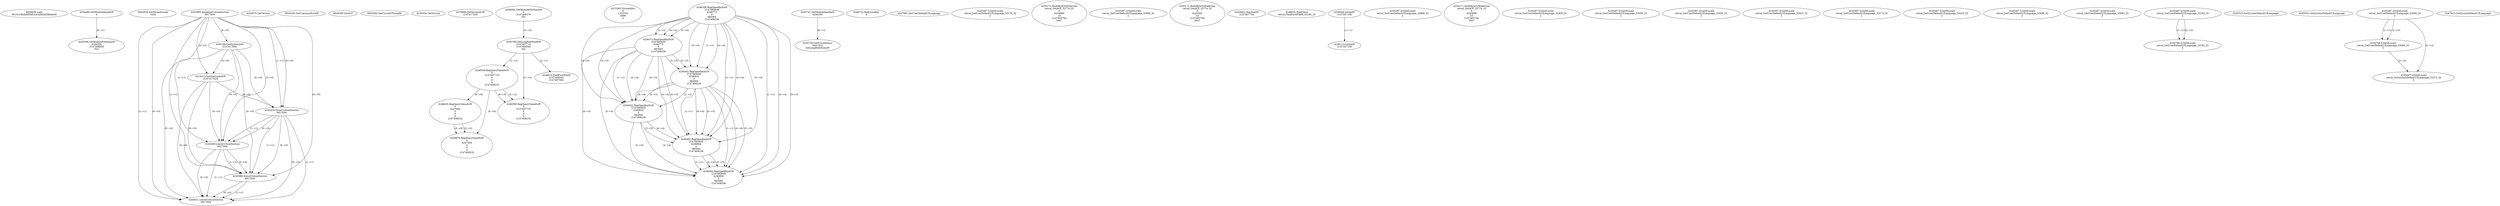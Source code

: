 // Global SCDG with merge call
digraph {
	0 [label="6850628.main
0015c1d92b6550f1e3c4582b03bbde04"]
	1 [label="4254480.GetModuleHandleW
0"]
	2 [label="6844434.SetThreadLocale
1024"]
	3 [label="4243965.InitializeCriticalSection
6917004"]
	4 [label="4243979.GetVersion
"]
	5 [label="4250188.GetSystemInfo
2147417660"]
	3 -> 5 [label="(0-->0)"]
	6 [label="6844540.GetCommandLineW
"]
	7 [label="4214413.GetStartupInfoW
2147417624"]
	3 -> 7 [label="(0-->0)"]
	5 -> 7 [label="(0-->0)"]
	8 [label="6844560.GetACP
"]
	9 [label="6844580.GetCurrentThreadId
"]
	10 [label="4250204.GetVersion
"]
	11 [label="4276690.GetVersionExW
2147417420"]
	12 [label="4243306.GetModuleFileNameW
4194304
2147408904
522"]
	1 -> 12 [label="(0-->1)"]
	13 [label="4248064.GetModuleFileNameW
0
2147408370
261"]
	14 [label="4215383.VirtualAlloc
0
1310704
4096
4"]
	15 [label="4246338.RegOpenKeyExW
2147483649
4246772
0
983065
2147408236"]
	16 [label="4245741.GetModuleHandleW
4246160"]
	17 [label="4245758.GetProcAddress
9441320
GetLongPathNameW"]
	16 -> 17 [label="(0-->1)"]
	18 [label="4245785.GetLongPathNameW
2147407710
2147406542
261"]
	13 -> 18 [label="(3-->3)"]
	19 [label="4246556.RegQueryValueExW
0
2147407710
0
0
0
2147408232"]
	18 -> 19 [label="(1-->2)"]
	20 [label="4246599.RegQueryValueExW
0
2147407710
0
0
0
2147408232"]
	18 -> 20 [label="(1-->2)"]
	19 -> 20 [label="(2-->2)"]
	19 -> 20 [label="(6-->6)"]
	21 [label="4246722.RegCloseKey
0"]
	22 [label="4247883.GetUserDefaultUILanguage
"]
	23 [label="4245418.EnterCriticalSection
6917004"]
	3 -> 23 [label="(1-->1)"]
	3 -> 23 [label="(0-->0)"]
	5 -> 23 [label="(0-->0)"]
	7 -> 23 [label="(0-->0)"]
	24 [label="4245469.LeaveCriticalSection
6917004"]
	3 -> 24 [label="(1-->1)"]
	23 -> 24 [label="(1-->1)"]
	3 -> 24 [label="(0-->0)"]
	5 -> 24 [label="(0-->0)"]
	7 -> 24 [label="(0-->0)"]
	23 -> 24 [label="(0-->0)"]
	25 [label="4245487.IsValidLocale
retval_GetUserDefaultUILanguage_33176_32
2"]
	26 [label="4250171.MultiByteToWideChar
retval_GetACP_32774_32
0
4243868
10
2147403704
2047"]
	27 [label="4246372.RegOpenKeyExW
2147483650
4246772
0
983065
2147408236"]
	15 -> 27 [label="(2-->2)"]
	15 -> 27 [label="(4-->4)"]
	15 -> 27 [label="(5-->5)"]
	28 [label="4246402.RegOpenKeyExW
2147483649
4246832
0
983065
2147408236"]
	15 -> 28 [label="(1-->1)"]
	15 -> 28 [label="(4-->4)"]
	27 -> 28 [label="(4-->4)"]
	15 -> 28 [label="(5-->5)"]
	27 -> 28 [label="(5-->5)"]
	29 [label="4246635.RegQueryValueExW
0
4247000
0
0
0
2147408232"]
	19 -> 29 [label="(6-->6)"]
	30 [label="4246676.RegQueryValueExW
0
4247000
0
0
0
2147408232"]
	29 -> 30 [label="(2-->2)"]
	19 -> 30 [label="(6-->6)"]
	29 -> 30 [label="(6-->6)"]
	31 [label="4245487.IsValidLocale
retval_GetUserDefaultUILanguage_32999_32
2"]
	32 [label="4250171.MultiByteToWideChar
retval_GetACP_32774_32
0
4243592
10
2147403704
2047"]
	33 [label="4245683.CharNextW
2147407716"]
	34 [label="4246014.FindFirstFileW
2147406542
2147407064"]
	18 -> 34 [label="(2-->1)"]
	35 [label="4246032.FindClose
retval_FindFirstFileW_33160_32"]
	36 [label="4246044.lstrlenW
2147407108"]
	37 [label="4246113.lstrlenW
2147407108"]
	36 -> 37 [label="(1-->1)"]
	38 [label="4246432.RegOpenKeyExW
2147483650
4246832
0
983065
2147408236"]
	27 -> 38 [label="(1-->1)"]
	28 -> 38 [label="(2-->2)"]
	15 -> 38 [label="(4-->4)"]
	27 -> 38 [label="(4-->4)"]
	28 -> 38 [label="(4-->4)"]
	15 -> 38 [label="(5-->5)"]
	27 -> 38 [label="(5-->5)"]
	28 -> 38 [label="(5-->5)"]
	39 [label="4246462.RegOpenKeyExW
2147483649
4246884
0
983065
2147408236"]
	15 -> 39 [label="(1-->1)"]
	28 -> 39 [label="(1-->1)"]
	15 -> 39 [label="(4-->4)"]
	27 -> 39 [label="(4-->4)"]
	28 -> 39 [label="(4-->4)"]
	38 -> 39 [label="(4-->4)"]
	15 -> 39 [label="(5-->5)"]
	27 -> 39 [label="(5-->5)"]
	28 -> 39 [label="(5-->5)"]
	38 -> 39 [label="(5-->5)"]
	40 [label="4246492.RegOpenKeyExW
2147483649
4246936
0
983065
2147408236"]
	15 -> 40 [label="(1-->1)"]
	28 -> 40 [label="(1-->1)"]
	39 -> 40 [label="(1-->1)"]
	15 -> 40 [label="(4-->4)"]
	27 -> 40 [label="(4-->4)"]
	28 -> 40 [label="(4-->4)"]
	38 -> 40 [label="(4-->4)"]
	39 -> 40 [label="(4-->4)"]
	15 -> 40 [label="(5-->5)"]
	27 -> 40 [label="(5-->5)"]
	28 -> 40 [label="(5-->5)"]
	38 -> 40 [label="(5-->5)"]
	39 -> 40 [label="(5-->5)"]
	41 [label="4245487.IsValidLocale
retval_GetUserDefaultUILanguage_32868_32
2"]
	42 [label="4250171.MultiByteToWideChar
retval_GetACP_32774_32
0
4243896
10
2147403704
2047"]
	43 [label="4245487.IsValidLocale
retval_GetUserDefaultUILanguage_32920_32
2"]
	44 [label="4245487.IsValidLocale
retval_GetUserDefaultUILanguage_33039_32
2"]
	45 [label="4245487.IsValidLocale
retval_GetUserDefaultUILanguage_32929_32
2"]
	46 [label="4245487.IsValidLocale
retval_GetUserDefaultUILanguage_33023_32
2"]
	47 [label="4245487.IsValidLocale
retval_GetUserDefaultUILanguage_33173_32
2"]
	48 [label="4245487.IsValidLocale
retval_GetUserDefaultUILanguage_33233_32
2"]
	49 [label="4245487.IsValidLocale
retval_GetUserDefaultUILanguage_33059_32
2"]
	50 [label="4245487.IsValidLocale
retval_GetUserDefaultUILanguage_33043_32
2"]
	51 [label="4245487.IsValidLocale
retval_GetUserDefaultUILanguage_33182_32
2"]
	52 [label="4244766.IsValidLocale
retval_GetUserDefaultUILanguage_33182_32
2"]
	51 -> 52 [label="(1-->1)"]
	51 -> 52 [label="(2-->2)"]
	53 [label="4245525.GetSystemDefaultUILanguage
"]
	54 [label="4245552.GetSystemDefaultUILanguage
"]
	55 [label="4245487.IsValidLocale
retval_GetUserDefaultUILanguage_33000_32
2"]
	56 [label="4244766.IsValidLocale
retval_GetUserDefaultUILanguage_33000_32
2"]
	55 -> 56 [label="(1-->1)"]
	55 -> 56 [label="(2-->2)"]
	57 [label="4245580.EnterCriticalSection
6917004"]
	3 -> 57 [label="(1-->1)"]
	23 -> 57 [label="(1-->1)"]
	24 -> 57 [label="(1-->1)"]
	3 -> 57 [label="(0-->0)"]
	5 -> 57 [label="(0-->0)"]
	7 -> 57 [label="(0-->0)"]
	23 -> 57 [label="(0-->0)"]
	24 -> 57 [label="(0-->0)"]
	58 [label="4245621.LeaveCriticalSection
6917004"]
	3 -> 58 [label="(1-->1)"]
	23 -> 58 [label="(1-->1)"]
	24 -> 58 [label="(1-->1)"]
	57 -> 58 [label="(1-->1)"]
	3 -> 58 [label="(0-->0)"]
	5 -> 58 [label="(0-->0)"]
	7 -> 58 [label="(0-->0)"]
	23 -> 58 [label="(0-->0)"]
	24 -> 58 [label="(0-->0)"]
	57 -> 58 [label="(0-->0)"]
	59 [label="4247923.GetSystemDefaultUILanguage
"]
	60 [label="4245487.IsValidLocale
retval_GetSystemDefaultUILanguage_33372_32
2"]
	55 -> 60 [label="(2-->2)"]
	56 -> 60 [label="(2-->2)"]
}
